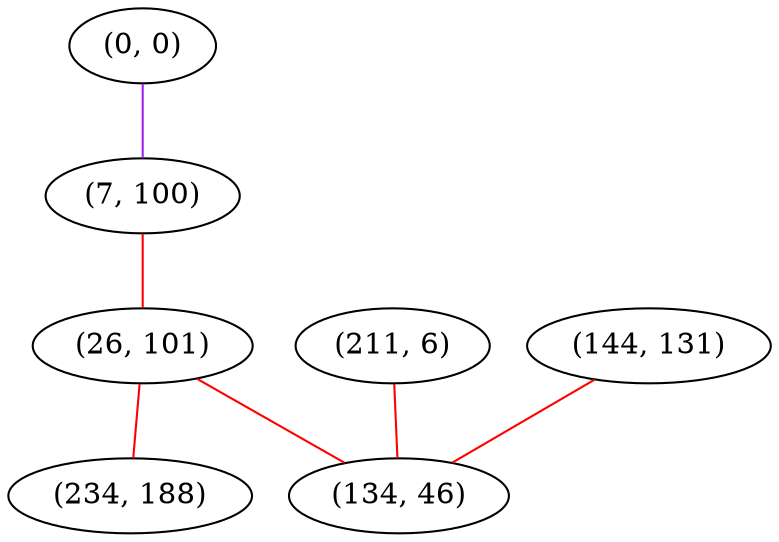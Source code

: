 graph "" {
"(0, 0)";
"(211, 6)";
"(144, 131)";
"(7, 100)";
"(26, 101)";
"(234, 188)";
"(134, 46)";
"(0, 0)" -- "(7, 100)"  [color=purple, key=0, weight=4];
"(211, 6)" -- "(134, 46)"  [color=red, key=0, weight=1];
"(144, 131)" -- "(134, 46)"  [color=red, key=0, weight=1];
"(7, 100)" -- "(26, 101)"  [color=red, key=0, weight=1];
"(26, 101)" -- "(234, 188)"  [color=red, key=0, weight=1];
"(26, 101)" -- "(134, 46)"  [color=red, key=0, weight=1];
}
